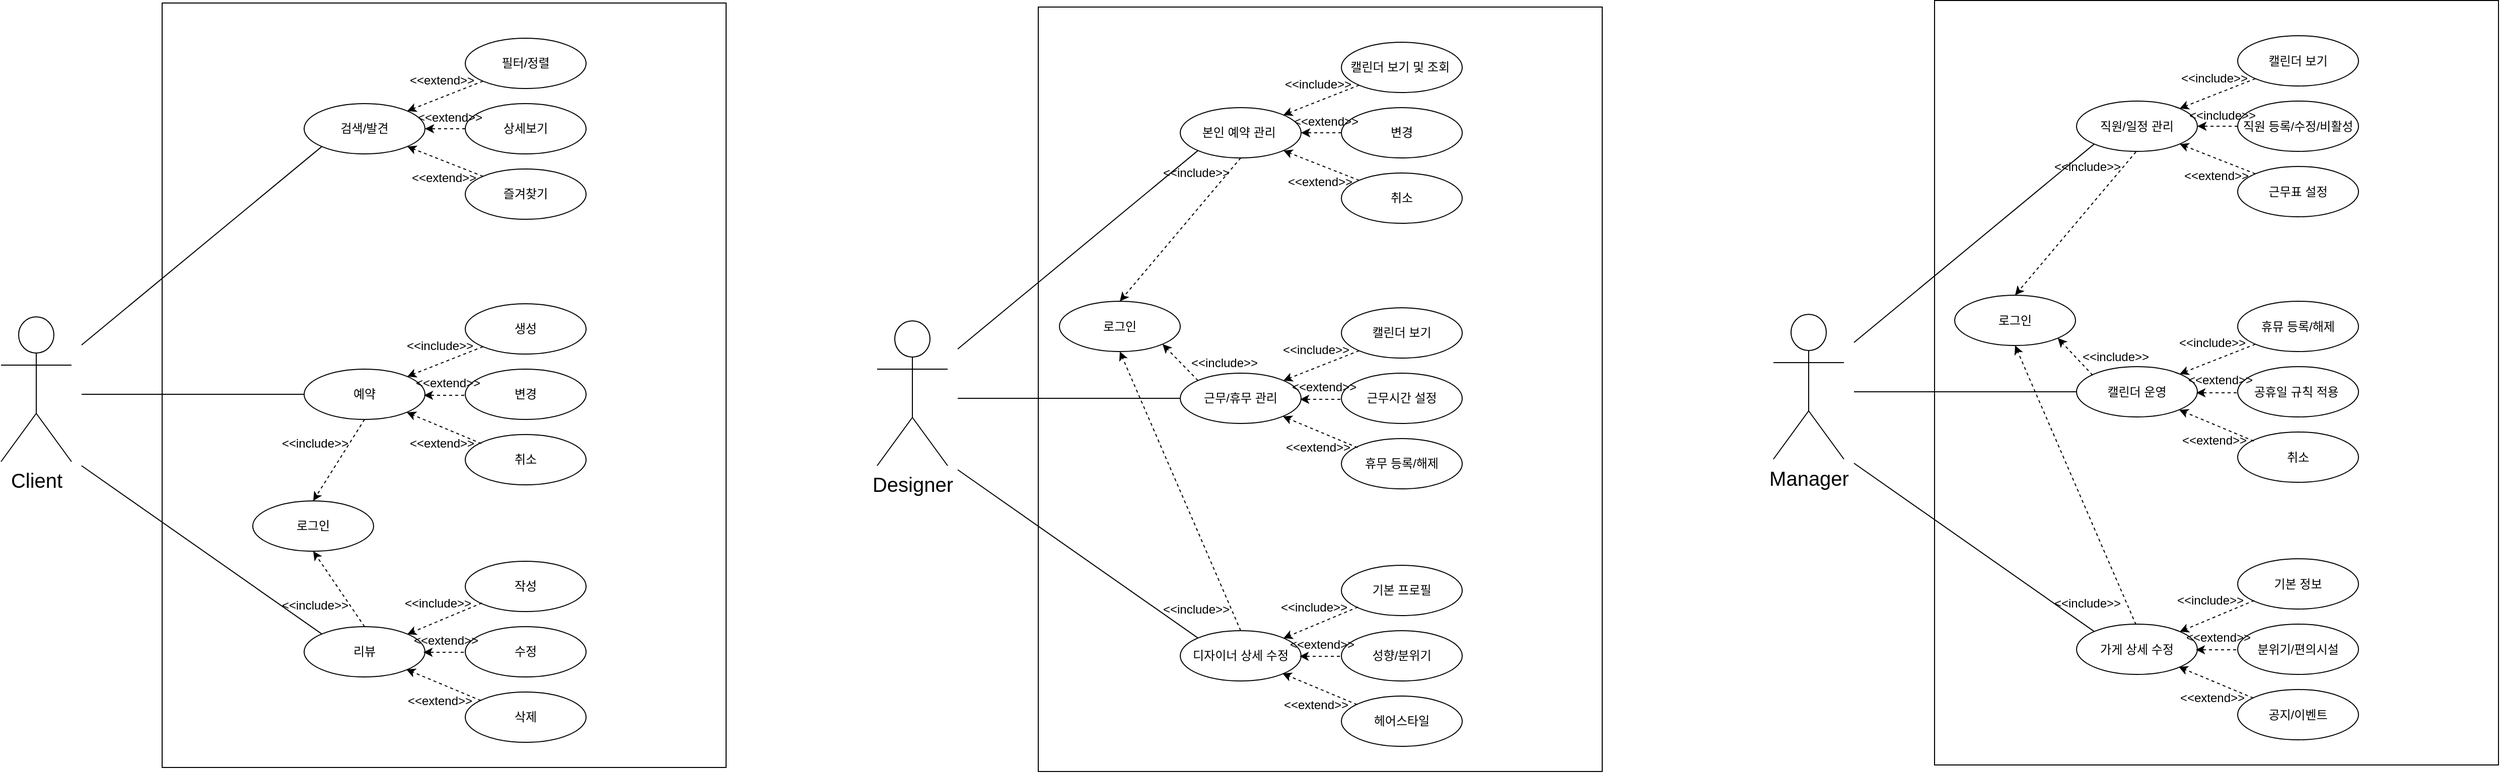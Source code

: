 <mxfile version="28.1.2">
  <diagram name="페이지-1" id="u6Gsyj8I7Y9OUOO6mfj9">
    <mxGraphModel dx="1137" dy="862" grid="0" gridSize="10" guides="1" tooltips="1" connect="1" arrows="1" fold="1" page="1" pageScale="1" pageWidth="3300" pageHeight="4681" math="0" shadow="0">
      <root>
        <mxCell id="0" />
        <mxCell id="1" parent="0" />
        <mxCell id="Vue5yUmEFzqEzoZ8wVod-1" value="&lt;font style=&quot;font-size: 20px;&quot;&gt;Client&lt;/font&gt;" style="shape=umlActor;verticalLabelPosition=bottom;verticalAlign=top;html=1;outlineConnect=0;" parent="1" vertex="1">
          <mxGeometry x="40" y="352" width="70" height="144" as="geometry" />
        </mxCell>
        <mxCell id="SL1Ise8dDdFiKXGu1Fyh-1" value="" style="rounded=0;whiteSpace=wrap;html=1;" parent="1" vertex="1">
          <mxGeometry x="200" y="40" width="560" height="760" as="geometry" />
        </mxCell>
        <mxCell id="SL1Ise8dDdFiKXGu1Fyh-6" value="예약" style="ellipse;whiteSpace=wrap;html=1;" parent="1" vertex="1">
          <mxGeometry x="341" y="404" width="120" height="50" as="geometry" />
        </mxCell>
        <mxCell id="SL1Ise8dDdFiKXGu1Fyh-7" value="변경" style="ellipse;whiteSpace=wrap;html=1;" parent="1" vertex="1">
          <mxGeometry x="501" y="404" width="120" height="50" as="geometry" />
        </mxCell>
        <mxCell id="SL1Ise8dDdFiKXGu1Fyh-8" value="취소" style="ellipse;whiteSpace=wrap;html=1;" parent="1" vertex="1">
          <mxGeometry x="501" y="469" width="120" height="50" as="geometry" />
        </mxCell>
        <mxCell id="SL1Ise8dDdFiKXGu1Fyh-9" value="생성" style="ellipse;whiteSpace=wrap;html=1;" parent="1" vertex="1">
          <mxGeometry x="501" y="339" width="120" height="50" as="geometry" />
        </mxCell>
        <mxCell id="SL1Ise8dDdFiKXGu1Fyh-17" value="리뷰" style="ellipse;whiteSpace=wrap;html=1;" parent="1" vertex="1">
          <mxGeometry x="341" y="660" width="120" height="50" as="geometry" />
        </mxCell>
        <mxCell id="SL1Ise8dDdFiKXGu1Fyh-20" value="작성" style="ellipse;whiteSpace=wrap;html=1;" parent="1" vertex="1">
          <mxGeometry x="501" y="595" width="120" height="50" as="geometry" />
        </mxCell>
        <mxCell id="SL1Ise8dDdFiKXGu1Fyh-25" value="검색/발견" style="ellipse;whiteSpace=wrap;html=1;" parent="1" vertex="1">
          <mxGeometry x="341" y="140" width="120" height="50" as="geometry" />
        </mxCell>
        <mxCell id="SL1Ise8dDdFiKXGu1Fyh-26" value="상세보기" style="ellipse;whiteSpace=wrap;html=1;" parent="1" vertex="1">
          <mxGeometry x="501" y="140" width="120" height="50" as="geometry" />
        </mxCell>
        <mxCell id="SL1Ise8dDdFiKXGu1Fyh-27" value="즐겨찾기" style="ellipse;whiteSpace=wrap;html=1;" parent="1" vertex="1">
          <mxGeometry x="501" y="205" width="120" height="50" as="geometry" />
        </mxCell>
        <mxCell id="SL1Ise8dDdFiKXGu1Fyh-28" value="필터/정렬" style="ellipse;whiteSpace=wrap;html=1;" parent="1" vertex="1">
          <mxGeometry x="501" y="75" width="120" height="50" as="geometry" />
        </mxCell>
        <mxCell id="SL1Ise8dDdFiKXGu1Fyh-29" value="수정" style="ellipse;whiteSpace=wrap;html=1;" parent="1" vertex="1">
          <mxGeometry x="501" y="660" width="120" height="50" as="geometry" />
        </mxCell>
        <mxCell id="SL1Ise8dDdFiKXGu1Fyh-30" value="삭제" style="ellipse;whiteSpace=wrap;html=1;" parent="1" vertex="1">
          <mxGeometry x="501" y="725" width="120" height="50" as="geometry" />
        </mxCell>
        <mxCell id="SL1Ise8dDdFiKXGu1Fyh-31" value="로그인" style="ellipse;whiteSpace=wrap;html=1;" parent="1" vertex="1">
          <mxGeometry x="290" y="535" width="120" height="50" as="geometry" />
        </mxCell>
        <mxCell id="SL1Ise8dDdFiKXGu1Fyh-32" value="" style="endArrow=none;html=1;rounded=0;entryX=0;entryY=0.5;entryDx=0;entryDy=0;" parent="1" target="SL1Ise8dDdFiKXGu1Fyh-6" edge="1">
          <mxGeometry width="50" height="50" relative="1" as="geometry">
            <mxPoint x="120" y="429" as="sourcePoint" />
            <mxPoint x="400" y="450" as="targetPoint" />
          </mxGeometry>
        </mxCell>
        <mxCell id="SL1Ise8dDdFiKXGu1Fyh-33" value="" style="endArrow=none;html=1;rounded=0;entryX=0;entryY=1;entryDx=0;entryDy=0;" parent="1" target="SL1Ise8dDdFiKXGu1Fyh-25" edge="1">
          <mxGeometry width="50" height="50" relative="1" as="geometry">
            <mxPoint x="120" y="380" as="sourcePoint" />
            <mxPoint x="400" y="450" as="targetPoint" />
          </mxGeometry>
        </mxCell>
        <mxCell id="SL1Ise8dDdFiKXGu1Fyh-34" value="" style="endArrow=none;html=1;rounded=0;entryX=0;entryY=0;entryDx=0;entryDy=0;" parent="1" target="SL1Ise8dDdFiKXGu1Fyh-17" edge="1">
          <mxGeometry width="50" height="50" relative="1" as="geometry">
            <mxPoint x="120" y="500" as="sourcePoint" />
            <mxPoint x="400" y="450" as="targetPoint" />
          </mxGeometry>
        </mxCell>
        <mxCell id="SL1Ise8dDdFiKXGu1Fyh-35" value="" style="endArrow=classic;html=1;rounded=0;exitX=0;exitY=1;exitDx=0;exitDy=0;entryX=1;entryY=0;entryDx=0;entryDy=0;dashed=1;" parent="1" source="SL1Ise8dDdFiKXGu1Fyh-28" target="SL1Ise8dDdFiKXGu1Fyh-25" edge="1">
          <mxGeometry width="50" height="50" relative="1" as="geometry">
            <mxPoint x="350" y="500" as="sourcePoint" />
            <mxPoint x="400" y="450" as="targetPoint" />
          </mxGeometry>
        </mxCell>
        <mxCell id="SL1Ise8dDdFiKXGu1Fyh-36" value="" style="endArrow=classic;html=1;rounded=0;exitX=0;exitY=0.5;exitDx=0;exitDy=0;entryX=1;entryY=0.5;entryDx=0;entryDy=0;dashed=1;" parent="1" source="SL1Ise8dDdFiKXGu1Fyh-26" target="SL1Ise8dDdFiKXGu1Fyh-25" edge="1">
          <mxGeometry width="50" height="50" relative="1" as="geometry">
            <mxPoint x="594" y="140" as="sourcePoint" />
            <mxPoint x="520" y="171" as="targetPoint" />
          </mxGeometry>
        </mxCell>
        <mxCell id="SL1Ise8dDdFiKXGu1Fyh-37" value="" style="endArrow=classic;html=1;rounded=0;exitX=0;exitY=0;exitDx=0;exitDy=0;entryX=1;entryY=1;entryDx=0;entryDy=0;dashed=1;" parent="1" source="SL1Ise8dDdFiKXGu1Fyh-27" target="SL1Ise8dDdFiKXGu1Fyh-25" edge="1">
          <mxGeometry width="50" height="50" relative="1" as="geometry">
            <mxPoint x="574" y="270" as="sourcePoint" />
            <mxPoint x="500" y="301" as="targetPoint" />
          </mxGeometry>
        </mxCell>
        <mxCell id="SL1Ise8dDdFiKXGu1Fyh-38" value="" style="endArrow=classic;html=1;rounded=0;exitX=0;exitY=1;exitDx=0;exitDy=0;entryX=1;entryY=0;entryDx=0;entryDy=0;dashed=1;" parent="1" source="SL1Ise8dDdFiKXGu1Fyh-9" target="SL1Ise8dDdFiKXGu1Fyh-6" edge="1">
          <mxGeometry width="50" height="50" relative="1" as="geometry">
            <mxPoint x="514" y="320" as="sourcePoint" />
            <mxPoint x="440" y="351" as="targetPoint" />
          </mxGeometry>
        </mxCell>
        <mxCell id="SL1Ise8dDdFiKXGu1Fyh-39" value="" style="endArrow=classic;html=1;rounded=0;exitX=0;exitY=0.5;exitDx=0;exitDy=0;entryX=1;entryY=0.5;entryDx=0;entryDy=0;dashed=1;" parent="1" edge="1">
          <mxGeometry width="50" height="50" relative="1" as="geometry">
            <mxPoint x="500" y="430" as="sourcePoint" />
            <mxPoint x="460" y="430" as="targetPoint" />
          </mxGeometry>
        </mxCell>
        <mxCell id="SL1Ise8dDdFiKXGu1Fyh-40" value="" style="endArrow=classic;html=1;rounded=0;exitX=0;exitY=0;exitDx=0;exitDy=0;entryX=1;entryY=1;entryDx=0;entryDy=0;dashed=1;" parent="1" edge="1">
          <mxGeometry width="50" height="50" relative="1" as="geometry">
            <mxPoint x="517" y="478" as="sourcePoint" />
            <mxPoint x="443" y="447" as="targetPoint" />
          </mxGeometry>
        </mxCell>
        <mxCell id="SL1Ise8dDdFiKXGu1Fyh-41" value="" style="endArrow=classic;html=1;rounded=0;entryX=0.5;entryY=0;entryDx=0;entryDy=0;exitX=0.5;exitY=1;exitDx=0;exitDy=0;dashed=1;" parent="1" source="SL1Ise8dDdFiKXGu1Fyh-6" target="SL1Ise8dDdFiKXGu1Fyh-31" edge="1">
          <mxGeometry width="50" height="50" relative="1" as="geometry">
            <mxPoint x="924.211" y="320" as="sourcePoint" />
            <mxPoint x="530" y="441" as="targetPoint" />
          </mxGeometry>
        </mxCell>
        <mxCell id="SL1Ise8dDdFiKXGu1Fyh-42" value="" style="endArrow=classic;html=1;rounded=0;entryX=0.5;entryY=1;entryDx=0;entryDy=0;exitX=0.5;exitY=0;exitDx=0;exitDy=0;dashed=1;" parent="1" source="SL1Ise8dDdFiKXGu1Fyh-17" target="SL1Ise8dDdFiKXGu1Fyh-31" edge="1">
          <mxGeometry width="50" height="50" relative="1" as="geometry">
            <mxPoint x="461" y="550" as="sourcePoint" />
            <mxPoint x="410" y="631" as="targetPoint" />
          </mxGeometry>
        </mxCell>
        <mxCell id="SL1Ise8dDdFiKXGu1Fyh-43" value="" style="endArrow=classic;html=1;rounded=0;exitX=0;exitY=1;exitDx=0;exitDy=0;entryX=1;entryY=0;entryDx=0;entryDy=0;dashed=1;" parent="1" edge="1">
          <mxGeometry width="50" height="50" relative="1" as="geometry">
            <mxPoint x="517.5" y="636.5" as="sourcePoint" />
            <mxPoint x="443.5" y="667.5" as="targetPoint" />
          </mxGeometry>
        </mxCell>
        <mxCell id="SL1Ise8dDdFiKXGu1Fyh-44" value="" style="endArrow=classic;html=1;rounded=0;exitX=0;exitY=0.5;exitDx=0;exitDy=0;entryX=1;entryY=0.5;entryDx=0;entryDy=0;dashed=1;" parent="1" edge="1">
          <mxGeometry width="50" height="50" relative="1" as="geometry">
            <mxPoint x="499.5" y="685.5" as="sourcePoint" />
            <mxPoint x="459.5" y="685.5" as="targetPoint" />
          </mxGeometry>
        </mxCell>
        <mxCell id="SL1Ise8dDdFiKXGu1Fyh-45" value="" style="endArrow=classic;html=1;rounded=0;exitX=0;exitY=0;exitDx=0;exitDy=0;entryX=1;entryY=1;entryDx=0;entryDy=0;dashed=1;" parent="1" edge="1">
          <mxGeometry width="50" height="50" relative="1" as="geometry">
            <mxPoint x="516.5" y="733.5" as="sourcePoint" />
            <mxPoint x="442.5" y="702.5" as="targetPoint" />
          </mxGeometry>
        </mxCell>
        <mxCell id="SL1Ise8dDdFiKXGu1Fyh-47" value="&amp;lt;&amp;lt;extend&amp;gt;&amp;gt;" style="text;html=1;align=center;verticalAlign=middle;whiteSpace=wrap;rounded=0;" parent="1" vertex="1">
          <mxGeometry x="435" y="102" width="86" height="30" as="geometry" />
        </mxCell>
        <mxCell id="SL1Ise8dDdFiKXGu1Fyh-48" value="&amp;lt;&amp;lt;extend&amp;gt;&amp;gt;" style="text;html=1;align=center;verticalAlign=middle;whiteSpace=wrap;rounded=0;" parent="1" vertex="1">
          <mxGeometry x="437" y="199" width="86" height="30" as="geometry" />
        </mxCell>
        <mxCell id="SL1Ise8dDdFiKXGu1Fyh-49" value="&amp;lt;&amp;lt;extend&amp;gt;&amp;gt;" style="text;html=1;align=center;verticalAlign=middle;whiteSpace=wrap;rounded=0;" parent="1" vertex="1">
          <mxGeometry x="443" y="139" width="86" height="30" as="geometry" />
        </mxCell>
        <mxCell id="SL1Ise8dDdFiKXGu1Fyh-50" value="&amp;lt;&amp;lt;include&amp;gt;&amp;gt;" style="text;html=1;align=center;verticalAlign=middle;whiteSpace=wrap;rounded=0;" parent="1" vertex="1">
          <mxGeometry x="433" y="365.5" width="86" height="30" as="geometry" />
        </mxCell>
        <mxCell id="SL1Ise8dDdFiKXGu1Fyh-51" value="&amp;lt;&amp;lt;extend&amp;gt;&amp;gt;" style="text;html=1;align=center;verticalAlign=middle;whiteSpace=wrap;rounded=0;" parent="1" vertex="1">
          <mxGeometry x="435" y="462.5" width="86" height="30" as="geometry" />
        </mxCell>
        <mxCell id="SL1Ise8dDdFiKXGu1Fyh-52" value="&amp;lt;&amp;lt;extend&amp;gt;&amp;gt;" style="text;html=1;align=center;verticalAlign=middle;whiteSpace=wrap;rounded=0;" parent="1" vertex="1">
          <mxGeometry x="441" y="402.5" width="86" height="30" as="geometry" />
        </mxCell>
        <mxCell id="SL1Ise8dDdFiKXGu1Fyh-53" value="&amp;lt;&amp;lt;include&amp;gt;&amp;gt;" style="text;html=1;align=center;verticalAlign=middle;whiteSpace=wrap;rounded=0;" parent="1" vertex="1">
          <mxGeometry x="431" y="621.5" width="86" height="30" as="geometry" />
        </mxCell>
        <mxCell id="SL1Ise8dDdFiKXGu1Fyh-54" value="&amp;lt;&amp;lt;extend&amp;gt;&amp;gt;" style="text;html=1;align=center;verticalAlign=middle;whiteSpace=wrap;rounded=0;" parent="1" vertex="1">
          <mxGeometry x="433" y="718.5" width="86" height="30" as="geometry" />
        </mxCell>
        <mxCell id="SL1Ise8dDdFiKXGu1Fyh-55" value="&amp;lt;&amp;lt;extend&amp;gt;&amp;gt;" style="text;html=1;align=center;verticalAlign=middle;whiteSpace=wrap;rounded=0;" parent="1" vertex="1">
          <mxGeometry x="439" y="658.5" width="86" height="30" as="geometry" />
        </mxCell>
        <mxCell id="SL1Ise8dDdFiKXGu1Fyh-56" value="&amp;lt;&amp;lt;include&amp;gt;&amp;gt;" style="text;html=1;align=center;verticalAlign=middle;whiteSpace=wrap;rounded=0;" parent="1" vertex="1">
          <mxGeometry x="309" y="462.5" width="86" height="30" as="geometry" />
        </mxCell>
        <mxCell id="SL1Ise8dDdFiKXGu1Fyh-57" value="&amp;lt;&amp;lt;include&amp;gt;&amp;gt;" style="text;html=1;align=center;verticalAlign=middle;whiteSpace=wrap;rounded=0;" parent="1" vertex="1">
          <mxGeometry x="309" y="624" width="86" height="30" as="geometry" />
        </mxCell>
        <mxCell id="dfaRNSP0HsqvR7PtI4lV-1" value="&lt;font style=&quot;font-size: 20px;&quot;&gt;Designer&lt;/font&gt;" style="shape=umlActor;verticalLabelPosition=bottom;verticalAlign=top;html=1;outlineConnect=0;" vertex="1" parent="1">
          <mxGeometry x="910" y="356" width="70" height="144" as="geometry" />
        </mxCell>
        <mxCell id="dfaRNSP0HsqvR7PtI4lV-2" value="" style="rounded=0;whiteSpace=wrap;html=1;" vertex="1" parent="1">
          <mxGeometry x="1070" y="44" width="560" height="760" as="geometry" />
        </mxCell>
        <mxCell id="dfaRNSP0HsqvR7PtI4lV-3" value="근무/휴무 관리" style="ellipse;whiteSpace=wrap;html=1;" vertex="1" parent="1">
          <mxGeometry x="1211" y="408" width="120" height="50" as="geometry" />
        </mxCell>
        <mxCell id="dfaRNSP0HsqvR7PtI4lV-4" value="근무시간 설정" style="ellipse;whiteSpace=wrap;html=1;" vertex="1" parent="1">
          <mxGeometry x="1371" y="408" width="120" height="50" as="geometry" />
        </mxCell>
        <mxCell id="dfaRNSP0HsqvR7PtI4lV-5" value="휴무 등록/해제" style="ellipse;whiteSpace=wrap;html=1;" vertex="1" parent="1">
          <mxGeometry x="1371" y="473" width="120" height="50" as="geometry" />
        </mxCell>
        <mxCell id="dfaRNSP0HsqvR7PtI4lV-6" value="캘린더 보기" style="ellipse;whiteSpace=wrap;html=1;" vertex="1" parent="1">
          <mxGeometry x="1371" y="343" width="120" height="50" as="geometry" />
        </mxCell>
        <mxCell id="dfaRNSP0HsqvR7PtI4lV-7" value="디자이너 상세 수정" style="ellipse;whiteSpace=wrap;html=1;" vertex="1" parent="1">
          <mxGeometry x="1211" y="664" width="120" height="50" as="geometry" />
        </mxCell>
        <mxCell id="dfaRNSP0HsqvR7PtI4lV-8" value="기본 프로필" style="ellipse;whiteSpace=wrap;html=1;" vertex="1" parent="1">
          <mxGeometry x="1371" y="599" width="120" height="50" as="geometry" />
        </mxCell>
        <mxCell id="dfaRNSP0HsqvR7PtI4lV-9" value="본인 예약 관리&amp;nbsp;" style="ellipse;whiteSpace=wrap;html=1;" vertex="1" parent="1">
          <mxGeometry x="1211" y="144" width="120" height="50" as="geometry" />
        </mxCell>
        <mxCell id="dfaRNSP0HsqvR7PtI4lV-10" value="변경" style="ellipse;whiteSpace=wrap;html=1;" vertex="1" parent="1">
          <mxGeometry x="1371" y="144" width="120" height="50" as="geometry" />
        </mxCell>
        <mxCell id="dfaRNSP0HsqvR7PtI4lV-11" value="취소" style="ellipse;whiteSpace=wrap;html=1;" vertex="1" parent="1">
          <mxGeometry x="1371" y="209" width="120" height="50" as="geometry" />
        </mxCell>
        <mxCell id="dfaRNSP0HsqvR7PtI4lV-12" value="캘린더 보기 및 조회&amp;nbsp;" style="ellipse;whiteSpace=wrap;html=1;" vertex="1" parent="1">
          <mxGeometry x="1371" y="79" width="120" height="50" as="geometry" />
        </mxCell>
        <mxCell id="dfaRNSP0HsqvR7PtI4lV-13" value="성향/분위기" style="ellipse;whiteSpace=wrap;html=1;" vertex="1" parent="1">
          <mxGeometry x="1371" y="664" width="120" height="50" as="geometry" />
        </mxCell>
        <mxCell id="dfaRNSP0HsqvR7PtI4lV-14" value="헤어스타일" style="ellipse;whiteSpace=wrap;html=1;" vertex="1" parent="1">
          <mxGeometry x="1371" y="729" width="120" height="50" as="geometry" />
        </mxCell>
        <mxCell id="dfaRNSP0HsqvR7PtI4lV-15" value="로그인" style="ellipse;whiteSpace=wrap;html=1;" vertex="1" parent="1">
          <mxGeometry x="1091" y="336.5" width="120" height="50" as="geometry" />
        </mxCell>
        <mxCell id="dfaRNSP0HsqvR7PtI4lV-16" value="" style="endArrow=none;html=1;rounded=0;entryX=0;entryY=0.5;entryDx=0;entryDy=0;" edge="1" parent="1" target="dfaRNSP0HsqvR7PtI4lV-3">
          <mxGeometry width="50" height="50" relative="1" as="geometry">
            <mxPoint x="990" y="433" as="sourcePoint" />
            <mxPoint x="1270" y="454" as="targetPoint" />
          </mxGeometry>
        </mxCell>
        <mxCell id="dfaRNSP0HsqvR7PtI4lV-17" value="" style="endArrow=none;html=1;rounded=0;entryX=0;entryY=1;entryDx=0;entryDy=0;" edge="1" parent="1" target="dfaRNSP0HsqvR7PtI4lV-9">
          <mxGeometry width="50" height="50" relative="1" as="geometry">
            <mxPoint x="990" y="384" as="sourcePoint" />
            <mxPoint x="1270" y="454" as="targetPoint" />
          </mxGeometry>
        </mxCell>
        <mxCell id="dfaRNSP0HsqvR7PtI4lV-18" value="" style="endArrow=none;html=1;rounded=0;entryX=0;entryY=0;entryDx=0;entryDy=0;" edge="1" parent="1" target="dfaRNSP0HsqvR7PtI4lV-7">
          <mxGeometry width="50" height="50" relative="1" as="geometry">
            <mxPoint x="990" y="504" as="sourcePoint" />
            <mxPoint x="1270" y="454" as="targetPoint" />
          </mxGeometry>
        </mxCell>
        <mxCell id="dfaRNSP0HsqvR7PtI4lV-19" value="" style="endArrow=classic;html=1;rounded=0;exitX=0;exitY=1;exitDx=0;exitDy=0;entryX=1;entryY=0;entryDx=0;entryDy=0;dashed=1;" edge="1" parent="1" source="dfaRNSP0HsqvR7PtI4lV-12" target="dfaRNSP0HsqvR7PtI4lV-9">
          <mxGeometry width="50" height="50" relative="1" as="geometry">
            <mxPoint x="1220" y="504" as="sourcePoint" />
            <mxPoint x="1270" y="454" as="targetPoint" />
          </mxGeometry>
        </mxCell>
        <mxCell id="dfaRNSP0HsqvR7PtI4lV-20" value="" style="endArrow=classic;html=1;rounded=0;exitX=0;exitY=0.5;exitDx=0;exitDy=0;entryX=1;entryY=0.5;entryDx=0;entryDy=0;dashed=1;" edge="1" parent="1" source="dfaRNSP0HsqvR7PtI4lV-10" target="dfaRNSP0HsqvR7PtI4lV-9">
          <mxGeometry width="50" height="50" relative="1" as="geometry">
            <mxPoint x="1464" y="144" as="sourcePoint" />
            <mxPoint x="1390" y="175" as="targetPoint" />
          </mxGeometry>
        </mxCell>
        <mxCell id="dfaRNSP0HsqvR7PtI4lV-21" value="" style="endArrow=classic;html=1;rounded=0;exitX=0;exitY=0;exitDx=0;exitDy=0;entryX=1;entryY=1;entryDx=0;entryDy=0;dashed=1;" edge="1" parent="1" source="dfaRNSP0HsqvR7PtI4lV-11" target="dfaRNSP0HsqvR7PtI4lV-9">
          <mxGeometry width="50" height="50" relative="1" as="geometry">
            <mxPoint x="1444" y="274" as="sourcePoint" />
            <mxPoint x="1370" y="305" as="targetPoint" />
          </mxGeometry>
        </mxCell>
        <mxCell id="dfaRNSP0HsqvR7PtI4lV-22" value="" style="endArrow=classic;html=1;rounded=0;exitX=0;exitY=1;exitDx=0;exitDy=0;entryX=1;entryY=0;entryDx=0;entryDy=0;dashed=1;" edge="1" parent="1" source="dfaRNSP0HsqvR7PtI4lV-6" target="dfaRNSP0HsqvR7PtI4lV-3">
          <mxGeometry width="50" height="50" relative="1" as="geometry">
            <mxPoint x="1384" y="324" as="sourcePoint" />
            <mxPoint x="1310" y="355" as="targetPoint" />
          </mxGeometry>
        </mxCell>
        <mxCell id="dfaRNSP0HsqvR7PtI4lV-23" value="" style="endArrow=classic;html=1;rounded=0;exitX=0;exitY=0.5;exitDx=0;exitDy=0;entryX=1;entryY=0.5;entryDx=0;entryDy=0;dashed=1;" edge="1" parent="1">
          <mxGeometry width="50" height="50" relative="1" as="geometry">
            <mxPoint x="1370" y="434" as="sourcePoint" />
            <mxPoint x="1330" y="434" as="targetPoint" />
          </mxGeometry>
        </mxCell>
        <mxCell id="dfaRNSP0HsqvR7PtI4lV-24" value="" style="endArrow=classic;html=1;rounded=0;exitX=0;exitY=0;exitDx=0;exitDy=0;entryX=1;entryY=1;entryDx=0;entryDy=0;dashed=1;" edge="1" parent="1">
          <mxGeometry width="50" height="50" relative="1" as="geometry">
            <mxPoint x="1387" y="482" as="sourcePoint" />
            <mxPoint x="1313" y="451" as="targetPoint" />
          </mxGeometry>
        </mxCell>
        <mxCell id="dfaRNSP0HsqvR7PtI4lV-25" value="" style="endArrow=classic;html=1;rounded=0;exitX=0;exitY=0;exitDx=0;exitDy=0;dashed=1;entryX=1;entryY=1;entryDx=0;entryDy=0;" edge="1" parent="1" source="dfaRNSP0HsqvR7PtI4lV-3" target="dfaRNSP0HsqvR7PtI4lV-15">
          <mxGeometry width="50" height="50" relative="1" as="geometry">
            <mxPoint x="1794.211" y="324" as="sourcePoint" />
            <mxPoint x="1210" y="380" as="targetPoint" />
          </mxGeometry>
        </mxCell>
        <mxCell id="dfaRNSP0HsqvR7PtI4lV-26" value="" style="endArrow=classic;html=1;rounded=0;entryX=0.5;entryY=1;entryDx=0;entryDy=0;exitX=0.5;exitY=0;exitDx=0;exitDy=0;dashed=1;" edge="1" parent="1" source="dfaRNSP0HsqvR7PtI4lV-7" target="dfaRNSP0HsqvR7PtI4lV-15">
          <mxGeometry width="50" height="50" relative="1" as="geometry">
            <mxPoint x="1331" y="554" as="sourcePoint" />
            <mxPoint x="1280" y="635" as="targetPoint" />
          </mxGeometry>
        </mxCell>
        <mxCell id="dfaRNSP0HsqvR7PtI4lV-27" value="" style="endArrow=classic;html=1;rounded=0;exitX=0;exitY=1;exitDx=0;exitDy=0;entryX=1;entryY=0;entryDx=0;entryDy=0;dashed=1;" edge="1" parent="1">
          <mxGeometry width="50" height="50" relative="1" as="geometry">
            <mxPoint x="1387.5" y="640.5" as="sourcePoint" />
            <mxPoint x="1313.5" y="671.5" as="targetPoint" />
          </mxGeometry>
        </mxCell>
        <mxCell id="dfaRNSP0HsqvR7PtI4lV-28" value="" style="endArrow=classic;html=1;rounded=0;exitX=0;exitY=0.5;exitDx=0;exitDy=0;entryX=1;entryY=0.5;entryDx=0;entryDy=0;dashed=1;" edge="1" parent="1">
          <mxGeometry width="50" height="50" relative="1" as="geometry">
            <mxPoint x="1369.5" y="689.5" as="sourcePoint" />
            <mxPoint x="1329.5" y="689.5" as="targetPoint" />
          </mxGeometry>
        </mxCell>
        <mxCell id="dfaRNSP0HsqvR7PtI4lV-29" value="" style="endArrow=classic;html=1;rounded=0;exitX=0;exitY=0;exitDx=0;exitDy=0;entryX=1;entryY=1;entryDx=0;entryDy=0;dashed=1;" edge="1" parent="1">
          <mxGeometry width="50" height="50" relative="1" as="geometry">
            <mxPoint x="1386.5" y="737.5" as="sourcePoint" />
            <mxPoint x="1312.5" y="706.5" as="targetPoint" />
          </mxGeometry>
        </mxCell>
        <mxCell id="dfaRNSP0HsqvR7PtI4lV-30" value="&amp;lt;&amp;lt;include&amp;gt;&amp;gt;" style="text;html=1;align=center;verticalAlign=middle;whiteSpace=wrap;rounded=0;" vertex="1" parent="1">
          <mxGeometry x="1305" y="106" width="86" height="30" as="geometry" />
        </mxCell>
        <mxCell id="dfaRNSP0HsqvR7PtI4lV-31" value="&amp;lt;&amp;lt;extend&amp;gt;&amp;gt;" style="text;html=1;align=center;verticalAlign=middle;whiteSpace=wrap;rounded=0;" vertex="1" parent="1">
          <mxGeometry x="1307" y="203" width="86" height="30" as="geometry" />
        </mxCell>
        <mxCell id="dfaRNSP0HsqvR7PtI4lV-32" value="&amp;lt;&amp;lt;extend&amp;gt;&amp;gt;" style="text;html=1;align=center;verticalAlign=middle;whiteSpace=wrap;rounded=0;" vertex="1" parent="1">
          <mxGeometry x="1313" y="143" width="86" height="30" as="geometry" />
        </mxCell>
        <mxCell id="dfaRNSP0HsqvR7PtI4lV-33" value="&amp;lt;&amp;lt;include&amp;gt;&amp;gt;" style="text;html=1;align=center;verticalAlign=middle;whiteSpace=wrap;rounded=0;" vertex="1" parent="1">
          <mxGeometry x="1303" y="369.5" width="86" height="30" as="geometry" />
        </mxCell>
        <mxCell id="dfaRNSP0HsqvR7PtI4lV-34" value="&amp;lt;&amp;lt;extend&amp;gt;&amp;gt;" style="text;html=1;align=center;verticalAlign=middle;whiteSpace=wrap;rounded=0;" vertex="1" parent="1">
          <mxGeometry x="1305" y="466.5" width="86" height="30" as="geometry" />
        </mxCell>
        <mxCell id="dfaRNSP0HsqvR7PtI4lV-35" value="&amp;lt;&amp;lt;extend&amp;gt;&amp;gt;" style="text;html=1;align=center;verticalAlign=middle;whiteSpace=wrap;rounded=0;" vertex="1" parent="1">
          <mxGeometry x="1311" y="406.5" width="86" height="30" as="geometry" />
        </mxCell>
        <mxCell id="dfaRNSP0HsqvR7PtI4lV-36" value="&amp;lt;&amp;lt;include&amp;gt;&amp;gt;" style="text;html=1;align=center;verticalAlign=middle;whiteSpace=wrap;rounded=0;" vertex="1" parent="1">
          <mxGeometry x="1301" y="625.5" width="86" height="30" as="geometry" />
        </mxCell>
        <mxCell id="dfaRNSP0HsqvR7PtI4lV-37" value="&amp;lt;&amp;lt;extend&amp;gt;&amp;gt;" style="text;html=1;align=center;verticalAlign=middle;whiteSpace=wrap;rounded=0;" vertex="1" parent="1">
          <mxGeometry x="1303" y="722.5" width="86" height="30" as="geometry" />
        </mxCell>
        <mxCell id="dfaRNSP0HsqvR7PtI4lV-38" value="&amp;lt;&amp;lt;extend&amp;gt;&amp;gt;" style="text;html=1;align=center;verticalAlign=middle;whiteSpace=wrap;rounded=0;" vertex="1" parent="1">
          <mxGeometry x="1309" y="662.5" width="86" height="30" as="geometry" />
        </mxCell>
        <mxCell id="dfaRNSP0HsqvR7PtI4lV-39" value="&amp;lt;&amp;lt;include&amp;gt;&amp;gt;" style="text;html=1;align=center;verticalAlign=middle;whiteSpace=wrap;rounded=0;" vertex="1" parent="1">
          <mxGeometry x="1212" y="382.5" width="86" height="30" as="geometry" />
        </mxCell>
        <mxCell id="dfaRNSP0HsqvR7PtI4lV-40" value="&amp;lt;&amp;lt;include&amp;gt;&amp;gt;" style="text;html=1;align=center;verticalAlign=middle;whiteSpace=wrap;rounded=0;" vertex="1" parent="1">
          <mxGeometry x="1184" y="628" width="86" height="30" as="geometry" />
        </mxCell>
        <mxCell id="dfaRNSP0HsqvR7PtI4lV-41" value="&lt;span style=&quot;font-size: 20px;&quot;&gt;Manager&lt;/span&gt;" style="shape=umlActor;verticalLabelPosition=bottom;verticalAlign=top;html=1;outlineConnect=0;" vertex="1" parent="1">
          <mxGeometry x="1800" y="349.5" width="70" height="144" as="geometry" />
        </mxCell>
        <mxCell id="dfaRNSP0HsqvR7PtI4lV-42" value="" style="rounded=0;whiteSpace=wrap;html=1;" vertex="1" parent="1">
          <mxGeometry x="1960" y="37.5" width="560" height="760" as="geometry" />
        </mxCell>
        <mxCell id="dfaRNSP0HsqvR7PtI4lV-43" value="캘린더 운영" style="ellipse;whiteSpace=wrap;html=1;" vertex="1" parent="1">
          <mxGeometry x="2101" y="401.5" width="120" height="50" as="geometry" />
        </mxCell>
        <mxCell id="dfaRNSP0HsqvR7PtI4lV-44" value="공휴일 규칙 적용&amp;nbsp;" style="ellipse;whiteSpace=wrap;html=1;" vertex="1" parent="1">
          <mxGeometry x="2261" y="401.5" width="120" height="50" as="geometry" />
        </mxCell>
        <mxCell id="dfaRNSP0HsqvR7PtI4lV-45" value="취소" style="ellipse;whiteSpace=wrap;html=1;" vertex="1" parent="1">
          <mxGeometry x="2261" y="466.5" width="120" height="50" as="geometry" />
        </mxCell>
        <mxCell id="dfaRNSP0HsqvR7PtI4lV-46" value="휴뮤 등록/해제" style="ellipse;whiteSpace=wrap;html=1;" vertex="1" parent="1">
          <mxGeometry x="2261" y="336.5" width="120" height="50" as="geometry" />
        </mxCell>
        <mxCell id="dfaRNSP0HsqvR7PtI4lV-47" value="가게 상세 수정" style="ellipse;whiteSpace=wrap;html=1;" vertex="1" parent="1">
          <mxGeometry x="2101" y="657.5" width="120" height="50" as="geometry" />
        </mxCell>
        <mxCell id="dfaRNSP0HsqvR7PtI4lV-48" value="기본 정보" style="ellipse;whiteSpace=wrap;html=1;" vertex="1" parent="1">
          <mxGeometry x="2261" y="592.5" width="120" height="50" as="geometry" />
        </mxCell>
        <mxCell id="dfaRNSP0HsqvR7PtI4lV-49" value="직원/일정 관리" style="ellipse;whiteSpace=wrap;html=1;" vertex="1" parent="1">
          <mxGeometry x="2101" y="137.5" width="120" height="50" as="geometry" />
        </mxCell>
        <mxCell id="dfaRNSP0HsqvR7PtI4lV-50" value="직원 등록/수정/비활성" style="ellipse;whiteSpace=wrap;html=1;" vertex="1" parent="1">
          <mxGeometry x="2261" y="137.5" width="120" height="50" as="geometry" />
        </mxCell>
        <mxCell id="dfaRNSP0HsqvR7PtI4lV-51" value="근무표 설정" style="ellipse;whiteSpace=wrap;html=1;" vertex="1" parent="1">
          <mxGeometry x="2261" y="202.5" width="120" height="50" as="geometry" />
        </mxCell>
        <mxCell id="dfaRNSP0HsqvR7PtI4lV-52" value="캘린더 보기" style="ellipse;whiteSpace=wrap;html=1;" vertex="1" parent="1">
          <mxGeometry x="2261" y="72.5" width="120" height="50" as="geometry" />
        </mxCell>
        <mxCell id="dfaRNSP0HsqvR7PtI4lV-53" value="분위기/편의시설" style="ellipse;whiteSpace=wrap;html=1;" vertex="1" parent="1">
          <mxGeometry x="2261" y="657.5" width="120" height="50" as="geometry" />
        </mxCell>
        <mxCell id="dfaRNSP0HsqvR7PtI4lV-54" value="공지/이벤트" style="ellipse;whiteSpace=wrap;html=1;" vertex="1" parent="1">
          <mxGeometry x="2261" y="722.5" width="120" height="50" as="geometry" />
        </mxCell>
        <mxCell id="dfaRNSP0HsqvR7PtI4lV-56" value="" style="endArrow=none;html=1;rounded=0;entryX=0;entryY=0.5;entryDx=0;entryDy=0;" edge="1" parent="1" target="dfaRNSP0HsqvR7PtI4lV-43">
          <mxGeometry width="50" height="50" relative="1" as="geometry">
            <mxPoint x="1880" y="426.5" as="sourcePoint" />
            <mxPoint x="2160" y="447.5" as="targetPoint" />
          </mxGeometry>
        </mxCell>
        <mxCell id="dfaRNSP0HsqvR7PtI4lV-57" value="" style="endArrow=none;html=1;rounded=0;entryX=0;entryY=1;entryDx=0;entryDy=0;" edge="1" parent="1" target="dfaRNSP0HsqvR7PtI4lV-49">
          <mxGeometry width="50" height="50" relative="1" as="geometry">
            <mxPoint x="1880" y="377.5" as="sourcePoint" />
            <mxPoint x="2160" y="447.5" as="targetPoint" />
          </mxGeometry>
        </mxCell>
        <mxCell id="dfaRNSP0HsqvR7PtI4lV-58" value="" style="endArrow=none;html=1;rounded=0;entryX=0;entryY=0;entryDx=0;entryDy=0;" edge="1" parent="1" target="dfaRNSP0HsqvR7PtI4lV-47">
          <mxGeometry width="50" height="50" relative="1" as="geometry">
            <mxPoint x="1880" y="497.5" as="sourcePoint" />
            <mxPoint x="2160" y="447.5" as="targetPoint" />
          </mxGeometry>
        </mxCell>
        <mxCell id="dfaRNSP0HsqvR7PtI4lV-59" value="" style="endArrow=classic;html=1;rounded=0;exitX=0;exitY=1;exitDx=0;exitDy=0;entryX=1;entryY=0;entryDx=0;entryDy=0;dashed=1;" edge="1" parent="1" source="dfaRNSP0HsqvR7PtI4lV-52" target="dfaRNSP0HsqvR7PtI4lV-49">
          <mxGeometry width="50" height="50" relative="1" as="geometry">
            <mxPoint x="2110" y="497.5" as="sourcePoint" />
            <mxPoint x="2160" y="447.5" as="targetPoint" />
          </mxGeometry>
        </mxCell>
        <mxCell id="dfaRNSP0HsqvR7PtI4lV-60" value="" style="endArrow=classic;html=1;rounded=0;exitX=0;exitY=0.5;exitDx=0;exitDy=0;entryX=1;entryY=0.5;entryDx=0;entryDy=0;dashed=1;" edge="1" parent="1" source="dfaRNSP0HsqvR7PtI4lV-50" target="dfaRNSP0HsqvR7PtI4lV-49">
          <mxGeometry width="50" height="50" relative="1" as="geometry">
            <mxPoint x="2354" y="137.5" as="sourcePoint" />
            <mxPoint x="2280" y="168.5" as="targetPoint" />
          </mxGeometry>
        </mxCell>
        <mxCell id="dfaRNSP0HsqvR7PtI4lV-61" value="" style="endArrow=classic;html=1;rounded=0;exitX=0;exitY=0;exitDx=0;exitDy=0;entryX=1;entryY=1;entryDx=0;entryDy=0;dashed=1;" edge="1" parent="1" source="dfaRNSP0HsqvR7PtI4lV-51" target="dfaRNSP0HsqvR7PtI4lV-49">
          <mxGeometry width="50" height="50" relative="1" as="geometry">
            <mxPoint x="2334" y="267.5" as="sourcePoint" />
            <mxPoint x="2260" y="298.5" as="targetPoint" />
          </mxGeometry>
        </mxCell>
        <mxCell id="dfaRNSP0HsqvR7PtI4lV-62" value="" style="endArrow=classic;html=1;rounded=0;exitX=0;exitY=1;exitDx=0;exitDy=0;entryX=1;entryY=0;entryDx=0;entryDy=0;dashed=1;" edge="1" parent="1" source="dfaRNSP0HsqvR7PtI4lV-46" target="dfaRNSP0HsqvR7PtI4lV-43">
          <mxGeometry width="50" height="50" relative="1" as="geometry">
            <mxPoint x="2274" y="317.5" as="sourcePoint" />
            <mxPoint x="2200" y="348.5" as="targetPoint" />
          </mxGeometry>
        </mxCell>
        <mxCell id="dfaRNSP0HsqvR7PtI4lV-63" value="" style="endArrow=classic;html=1;rounded=0;exitX=0;exitY=0.5;exitDx=0;exitDy=0;entryX=1;entryY=0.5;entryDx=0;entryDy=0;dashed=1;" edge="1" parent="1">
          <mxGeometry width="50" height="50" relative="1" as="geometry">
            <mxPoint x="2260" y="427.5" as="sourcePoint" />
            <mxPoint x="2220" y="427.5" as="targetPoint" />
          </mxGeometry>
        </mxCell>
        <mxCell id="dfaRNSP0HsqvR7PtI4lV-64" value="" style="endArrow=classic;html=1;rounded=0;exitX=0;exitY=0;exitDx=0;exitDy=0;entryX=1;entryY=1;entryDx=0;entryDy=0;dashed=1;" edge="1" parent="1">
          <mxGeometry width="50" height="50" relative="1" as="geometry">
            <mxPoint x="2277" y="475.5" as="sourcePoint" />
            <mxPoint x="2203" y="444.5" as="targetPoint" />
          </mxGeometry>
        </mxCell>
        <mxCell id="dfaRNSP0HsqvR7PtI4lV-67" value="" style="endArrow=classic;html=1;rounded=0;exitX=0;exitY=1;exitDx=0;exitDy=0;entryX=1;entryY=0;entryDx=0;entryDy=0;dashed=1;" edge="1" parent="1">
          <mxGeometry width="50" height="50" relative="1" as="geometry">
            <mxPoint x="2277.5" y="634" as="sourcePoint" />
            <mxPoint x="2203.5" y="665" as="targetPoint" />
          </mxGeometry>
        </mxCell>
        <mxCell id="dfaRNSP0HsqvR7PtI4lV-68" value="" style="endArrow=classic;html=1;rounded=0;exitX=0;exitY=0.5;exitDx=0;exitDy=0;entryX=1;entryY=0.5;entryDx=0;entryDy=0;dashed=1;" edge="1" parent="1">
          <mxGeometry width="50" height="50" relative="1" as="geometry">
            <mxPoint x="2259.5" y="683" as="sourcePoint" />
            <mxPoint x="2219.5" y="683" as="targetPoint" />
          </mxGeometry>
        </mxCell>
        <mxCell id="dfaRNSP0HsqvR7PtI4lV-69" value="" style="endArrow=classic;html=1;rounded=0;exitX=0;exitY=0;exitDx=0;exitDy=0;entryX=1;entryY=1;entryDx=0;entryDy=0;dashed=1;" edge="1" parent="1">
          <mxGeometry width="50" height="50" relative="1" as="geometry">
            <mxPoint x="2276.5" y="731" as="sourcePoint" />
            <mxPoint x="2202.5" y="700" as="targetPoint" />
          </mxGeometry>
        </mxCell>
        <mxCell id="dfaRNSP0HsqvR7PtI4lV-70" value="&amp;lt;&amp;lt;include&amp;gt;&amp;gt;" style="text;html=1;align=center;verticalAlign=middle;whiteSpace=wrap;rounded=0;" vertex="1" parent="1">
          <mxGeometry x="2195" y="99.5" width="86" height="30" as="geometry" />
        </mxCell>
        <mxCell id="dfaRNSP0HsqvR7PtI4lV-71" value="&amp;lt;&amp;lt;extend&amp;gt;&amp;gt;" style="text;html=1;align=center;verticalAlign=middle;whiteSpace=wrap;rounded=0;" vertex="1" parent="1">
          <mxGeometry x="2197" y="196.5" width="86" height="30" as="geometry" />
        </mxCell>
        <mxCell id="dfaRNSP0HsqvR7PtI4lV-72" value="&amp;lt;&amp;lt;include&amp;gt;&amp;gt;" style="text;html=1;align=center;verticalAlign=middle;whiteSpace=wrap;rounded=0;" vertex="1" parent="1">
          <mxGeometry x="2203" y="136.5" width="86" height="30" as="geometry" />
        </mxCell>
        <mxCell id="dfaRNSP0HsqvR7PtI4lV-73" value="&amp;lt;&amp;lt;include&amp;gt;&amp;gt;" style="text;html=1;align=center;verticalAlign=middle;whiteSpace=wrap;rounded=0;" vertex="1" parent="1">
          <mxGeometry x="2193" y="363" width="86" height="30" as="geometry" />
        </mxCell>
        <mxCell id="dfaRNSP0HsqvR7PtI4lV-74" value="&amp;lt;&amp;lt;extend&amp;gt;&amp;gt;" style="text;html=1;align=center;verticalAlign=middle;whiteSpace=wrap;rounded=0;" vertex="1" parent="1">
          <mxGeometry x="2195" y="460" width="86" height="30" as="geometry" />
        </mxCell>
        <mxCell id="dfaRNSP0HsqvR7PtI4lV-75" value="&amp;lt;&amp;lt;extend&amp;gt;&amp;gt;" style="text;html=1;align=center;verticalAlign=middle;whiteSpace=wrap;rounded=0;" vertex="1" parent="1">
          <mxGeometry x="2201" y="400" width="86" height="30" as="geometry" />
        </mxCell>
        <mxCell id="dfaRNSP0HsqvR7PtI4lV-76" value="&amp;lt;&amp;lt;include&amp;gt;&amp;gt;" style="text;html=1;align=center;verticalAlign=middle;whiteSpace=wrap;rounded=0;" vertex="1" parent="1">
          <mxGeometry x="2191" y="619" width="86" height="30" as="geometry" />
        </mxCell>
        <mxCell id="dfaRNSP0HsqvR7PtI4lV-77" value="&amp;lt;&amp;lt;extend&amp;gt;&amp;gt;" style="text;html=1;align=center;verticalAlign=middle;whiteSpace=wrap;rounded=0;" vertex="1" parent="1">
          <mxGeometry x="2193" y="716" width="86" height="30" as="geometry" />
        </mxCell>
        <mxCell id="dfaRNSP0HsqvR7PtI4lV-78" value="&amp;lt;&amp;lt;extend&amp;gt;&amp;gt;" style="text;html=1;align=center;verticalAlign=middle;whiteSpace=wrap;rounded=0;" vertex="1" parent="1">
          <mxGeometry x="2199" y="656" width="86" height="30" as="geometry" />
        </mxCell>
        <mxCell id="dfaRNSP0HsqvR7PtI4lV-80" value="&amp;lt;&amp;lt;include&amp;gt;&amp;gt;" style="text;html=1;align=center;verticalAlign=middle;whiteSpace=wrap;rounded=0;" vertex="1" parent="1">
          <mxGeometry x="2069" y="621.5" width="86" height="30" as="geometry" />
        </mxCell>
        <mxCell id="dfaRNSP0HsqvR7PtI4lV-82" value="" style="endArrow=classic;html=1;rounded=0;exitX=0.5;exitY=1;exitDx=0;exitDy=0;dashed=1;entryX=0.5;entryY=0;entryDx=0;entryDy=0;" edge="1" parent="1" source="dfaRNSP0HsqvR7PtI4lV-9" target="dfaRNSP0HsqvR7PtI4lV-15">
          <mxGeometry width="50" height="50" relative="1" as="geometry">
            <mxPoint x="1254" y="417" as="sourcePoint" />
            <mxPoint x="1220" y="380" as="targetPoint" />
          </mxGeometry>
        </mxCell>
        <mxCell id="dfaRNSP0HsqvR7PtI4lV-83" value="&amp;lt;&amp;lt;include&amp;gt;&amp;gt;" style="text;html=1;align=center;verticalAlign=middle;whiteSpace=wrap;rounded=0;" vertex="1" parent="1">
          <mxGeometry x="1184" y="194" width="86" height="30" as="geometry" />
        </mxCell>
        <mxCell id="dfaRNSP0HsqvR7PtI4lV-84" value="로그인" style="ellipse;whiteSpace=wrap;html=1;" vertex="1" parent="1">
          <mxGeometry x="1980" y="330.5" width="120" height="50" as="geometry" />
        </mxCell>
        <mxCell id="dfaRNSP0HsqvR7PtI4lV-85" value="" style="endArrow=classic;html=1;rounded=0;exitX=0;exitY=0;exitDx=0;exitDy=0;dashed=1;entryX=1;entryY=1;entryDx=0;entryDy=0;" edge="1" parent="1" target="dfaRNSP0HsqvR7PtI4lV-84">
          <mxGeometry width="50" height="50" relative="1" as="geometry">
            <mxPoint x="2117" y="410" as="sourcePoint" />
            <mxPoint x="2099" y="374" as="targetPoint" />
          </mxGeometry>
        </mxCell>
        <mxCell id="dfaRNSP0HsqvR7PtI4lV-86" value="" style="endArrow=classic;html=1;rounded=0;entryX=0.5;entryY=1;entryDx=0;entryDy=0;exitX=0.5;exitY=0;exitDx=0;exitDy=0;dashed=1;" edge="1" parent="1" target="dfaRNSP0HsqvR7PtI4lV-84">
          <mxGeometry width="50" height="50" relative="1" as="geometry">
            <mxPoint x="2160" y="658" as="sourcePoint" />
            <mxPoint x="2169" y="629" as="targetPoint" />
          </mxGeometry>
        </mxCell>
        <mxCell id="dfaRNSP0HsqvR7PtI4lV-87" value="" style="endArrow=classic;html=1;rounded=0;exitX=0.5;exitY=1;exitDx=0;exitDy=0;dashed=1;entryX=0.5;entryY=0;entryDx=0;entryDy=0;" edge="1" parent="1" target="dfaRNSP0HsqvR7PtI4lV-84">
          <mxGeometry width="50" height="50" relative="1" as="geometry">
            <mxPoint x="2160" y="188" as="sourcePoint" />
            <mxPoint x="2109" y="374" as="targetPoint" />
          </mxGeometry>
        </mxCell>
        <mxCell id="dfaRNSP0HsqvR7PtI4lV-88" value="&amp;lt;&amp;lt;include&amp;gt;&amp;gt;" style="text;html=1;align=center;verticalAlign=middle;whiteSpace=wrap;rounded=0;" vertex="1" parent="1">
          <mxGeometry x="2097" y="376.5" width="86" height="30" as="geometry" />
        </mxCell>
        <mxCell id="dfaRNSP0HsqvR7PtI4lV-90" value="&amp;lt;&amp;lt;include&amp;gt;&amp;gt;" style="text;html=1;align=center;verticalAlign=middle;whiteSpace=wrap;rounded=0;" vertex="1" parent="1">
          <mxGeometry x="2069" y="188" width="86" height="30" as="geometry" />
        </mxCell>
      </root>
    </mxGraphModel>
  </diagram>
</mxfile>
